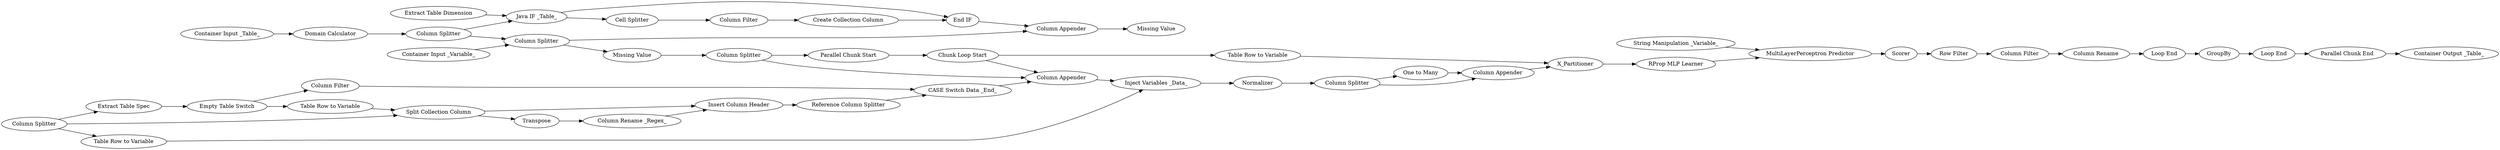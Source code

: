 digraph {
	"5283732305744196490_164" [label="Column Appender"]
	"58636917125385497_150" [label="Column Rename"]
	"1160582157781026921_160" [label="Table Row to Variable"]
	"5283732305744196490_161" [label="Insert Column Header"]
	"5283732305744196490_165" [label="Inject Variables _Data_"]
	"1160582157781026921_242" [label="Parallel Chunk Start"]
	"5283732305744196490_171" [label="Column Filter"]
	"58636917125385497_121" [label="Row Filter"]
	"58636917125385497_87" [label=Scorer]
	"5283732305744196490_162" [label=Transpose]
	"-1177998081168491163_379" [label="Column Appender"]
	"-7523091679030740628_68" [label="String Manipulation _Variable_"]
	"1160582157781026921_145" [label=X_Partitioner]
	"1992514613491323289_385" [label="Java IF _Table_"]
	"1160582157781026921_239" [label="Container Output _Table_"]
	"1992514613491323289_377" [label="Create Collection Column"]
	"-1177998081168491163_378" [label="Column Splitter"]
	"-1177998081168491163_388" [label="Missing Value"]
	"1992514613491323289_382" [label="Extract Table Dimension"]
	"-3747371789867373693_93" [label="Column Appender"]
	"1992514613491323289_381" [label="End IF"]
	"1160582157781026921_62" [label=GroupBy]
	"-1177998081168491163_387" [label="Domain Calculator"]
	"5283732305744196490_169" [label="Extract Table Spec"]
	"-1177998081168491163_242" [label="Column Splitter"]
	"-3747371789867373693_90" [label="One to Many"]
	"-1177998081168491163_241" [label="Missing Value"]
	"-1177998081168491163_238" [label="Container Input _Variable_"]
	"-1177998081168491163_237" [label="Container Input _Table_"]
	"5283732305744196490_166" [label="Column Rename _Regex_"]
	"1992514613491323289_376" [label="Column Filter"]
	"58636917125385497_149" [label="Column Filter"]
	"-3747371789867373693_94" [label=Normalizer]
	"1160582157781026921_241" [label="Parallel Chunk End"]
	"5283732305744196490_153" [label="Split Collection Column"]
	"5283732305744196490_170" [label="Table Row to Variable"]
	"1160582157781026921_157" [label="Chunk Loop Start"]
	"1160582157781026921_46" [label="Loop End"]
	"1160582157781026921_158" [label="Loop End"]
	"5283732305744196490_94" [label="Reference Column Splitter"]
	"1992514613491323289_375" [label="Cell Splitter"]
	"-7523091679030740628_94" [label="MultiLayerPerceptron Predictor"]
	"-2711414443090807001_89" [label="RProp MLP Learner"]
	"5283732305744196490_168" [label="CASE Switch Data _End_"]
	"-3747371789867373693_92" [label="Column Splitter"]
	"-1177998081168491163_240" [label="Column Splitter"]
	"5283732305744196490_160" [label="Table Row to Variable"]
	"5283732305744196490_159" [label="Column Splitter"]
	"5283732305744196490_167" [label="Empty Table Switch"]
	"-1177998081168491163_238" -> "-1177998081168491163_240"
	"-1177998081168491163_237" -> "-1177998081168491163_387"
	"-7523091679030740628_68" -> "-7523091679030740628_94"
	"5283732305744196490_153" -> "5283732305744196490_162"
	"5283732305744196490_168" -> "5283732305744196490_164"
	"5283732305744196490_169" -> "5283732305744196490_167"
	"58636917125385497_150" -> "1160582157781026921_46"
	"-1177998081168491163_378" -> "-1177998081168491163_240"
	"1160582157781026921_158" -> "1160582157781026921_241"
	"-2711414443090807001_89" -> "-7523091679030740628_94"
	"58636917125385497_149" -> "58636917125385497_150"
	"1992514613491323289_385" -> "1992514613491323289_381"
	"1160582157781026921_157" -> "1160582157781026921_160"
	"1160582157781026921_241" -> "1160582157781026921_239"
	"-1177998081168491163_240" -> "-1177998081168491163_388"
	"1160582157781026921_242" -> "1160582157781026921_157"
	"-1177998081168491163_242" -> "1160582157781026921_242"
	"5283732305744196490_167" -> "5283732305744196490_170"
	"-1177998081168491163_379" -> "-1177998081168491163_241"
	"1992514613491323289_376" -> "1992514613491323289_377"
	"-3747371789867373693_92" -> "-3747371789867373693_90"
	"1160582157781026921_46" -> "1160582157781026921_62"
	"5283732305744196490_161" -> "5283732305744196490_94"
	"5283732305744196490_160" -> "5283732305744196490_165"
	"-3747371789867373693_94" -> "-3747371789867373693_92"
	"5283732305744196490_166" -> "5283732305744196490_161"
	"-3747371789867373693_92" -> "-3747371789867373693_93"
	"-1177998081168491163_387" -> "-1177998081168491163_378"
	"1992514613491323289_375" -> "1992514613491323289_376"
	"5283732305744196490_164" -> "5283732305744196490_165"
	"5283732305744196490_153" -> "5283732305744196490_161"
	"1992514613491323289_381" -> "-1177998081168491163_379"
	"-3747371789867373693_90" -> "-3747371789867373693_93"
	"5283732305744196490_159" -> "5283732305744196490_169"
	"5283732305744196490_170" -> "5283732305744196490_153"
	"1160582157781026921_145" -> "-2711414443090807001_89"
	"5283732305744196490_159" -> "5283732305744196490_153"
	"1160582157781026921_160" -> "1160582157781026921_145"
	"58636917125385497_121" -> "58636917125385497_149"
	"58636917125385497_87" -> "58636917125385497_121"
	"-1177998081168491163_378" -> "1992514613491323289_385"
	"-1177998081168491163_388" -> "-1177998081168491163_242"
	"-1177998081168491163_240" -> "-1177998081168491163_379"
	"5283732305744196490_171" -> "5283732305744196490_168"
	"5283732305744196490_94" -> "5283732305744196490_168"
	"-1177998081168491163_242" -> "5283732305744196490_164"
	"5283732305744196490_165" -> "-3747371789867373693_94"
	"1992514613491323289_385" -> "1992514613491323289_375"
	"5283732305744196490_167" -> "5283732305744196490_171"
	"5283732305744196490_162" -> "5283732305744196490_166"
	"1160582157781026921_157" -> "5283732305744196490_164"
	"5283732305744196490_159" -> "5283732305744196490_160"
	"-3747371789867373693_93" -> "1160582157781026921_145"
	"1992514613491323289_382" -> "1992514613491323289_385"
	"1160582157781026921_62" -> "1160582157781026921_158"
	"1992514613491323289_377" -> "1992514613491323289_381"
	"-7523091679030740628_94" -> "58636917125385497_87"
	rankdir=LR
}
